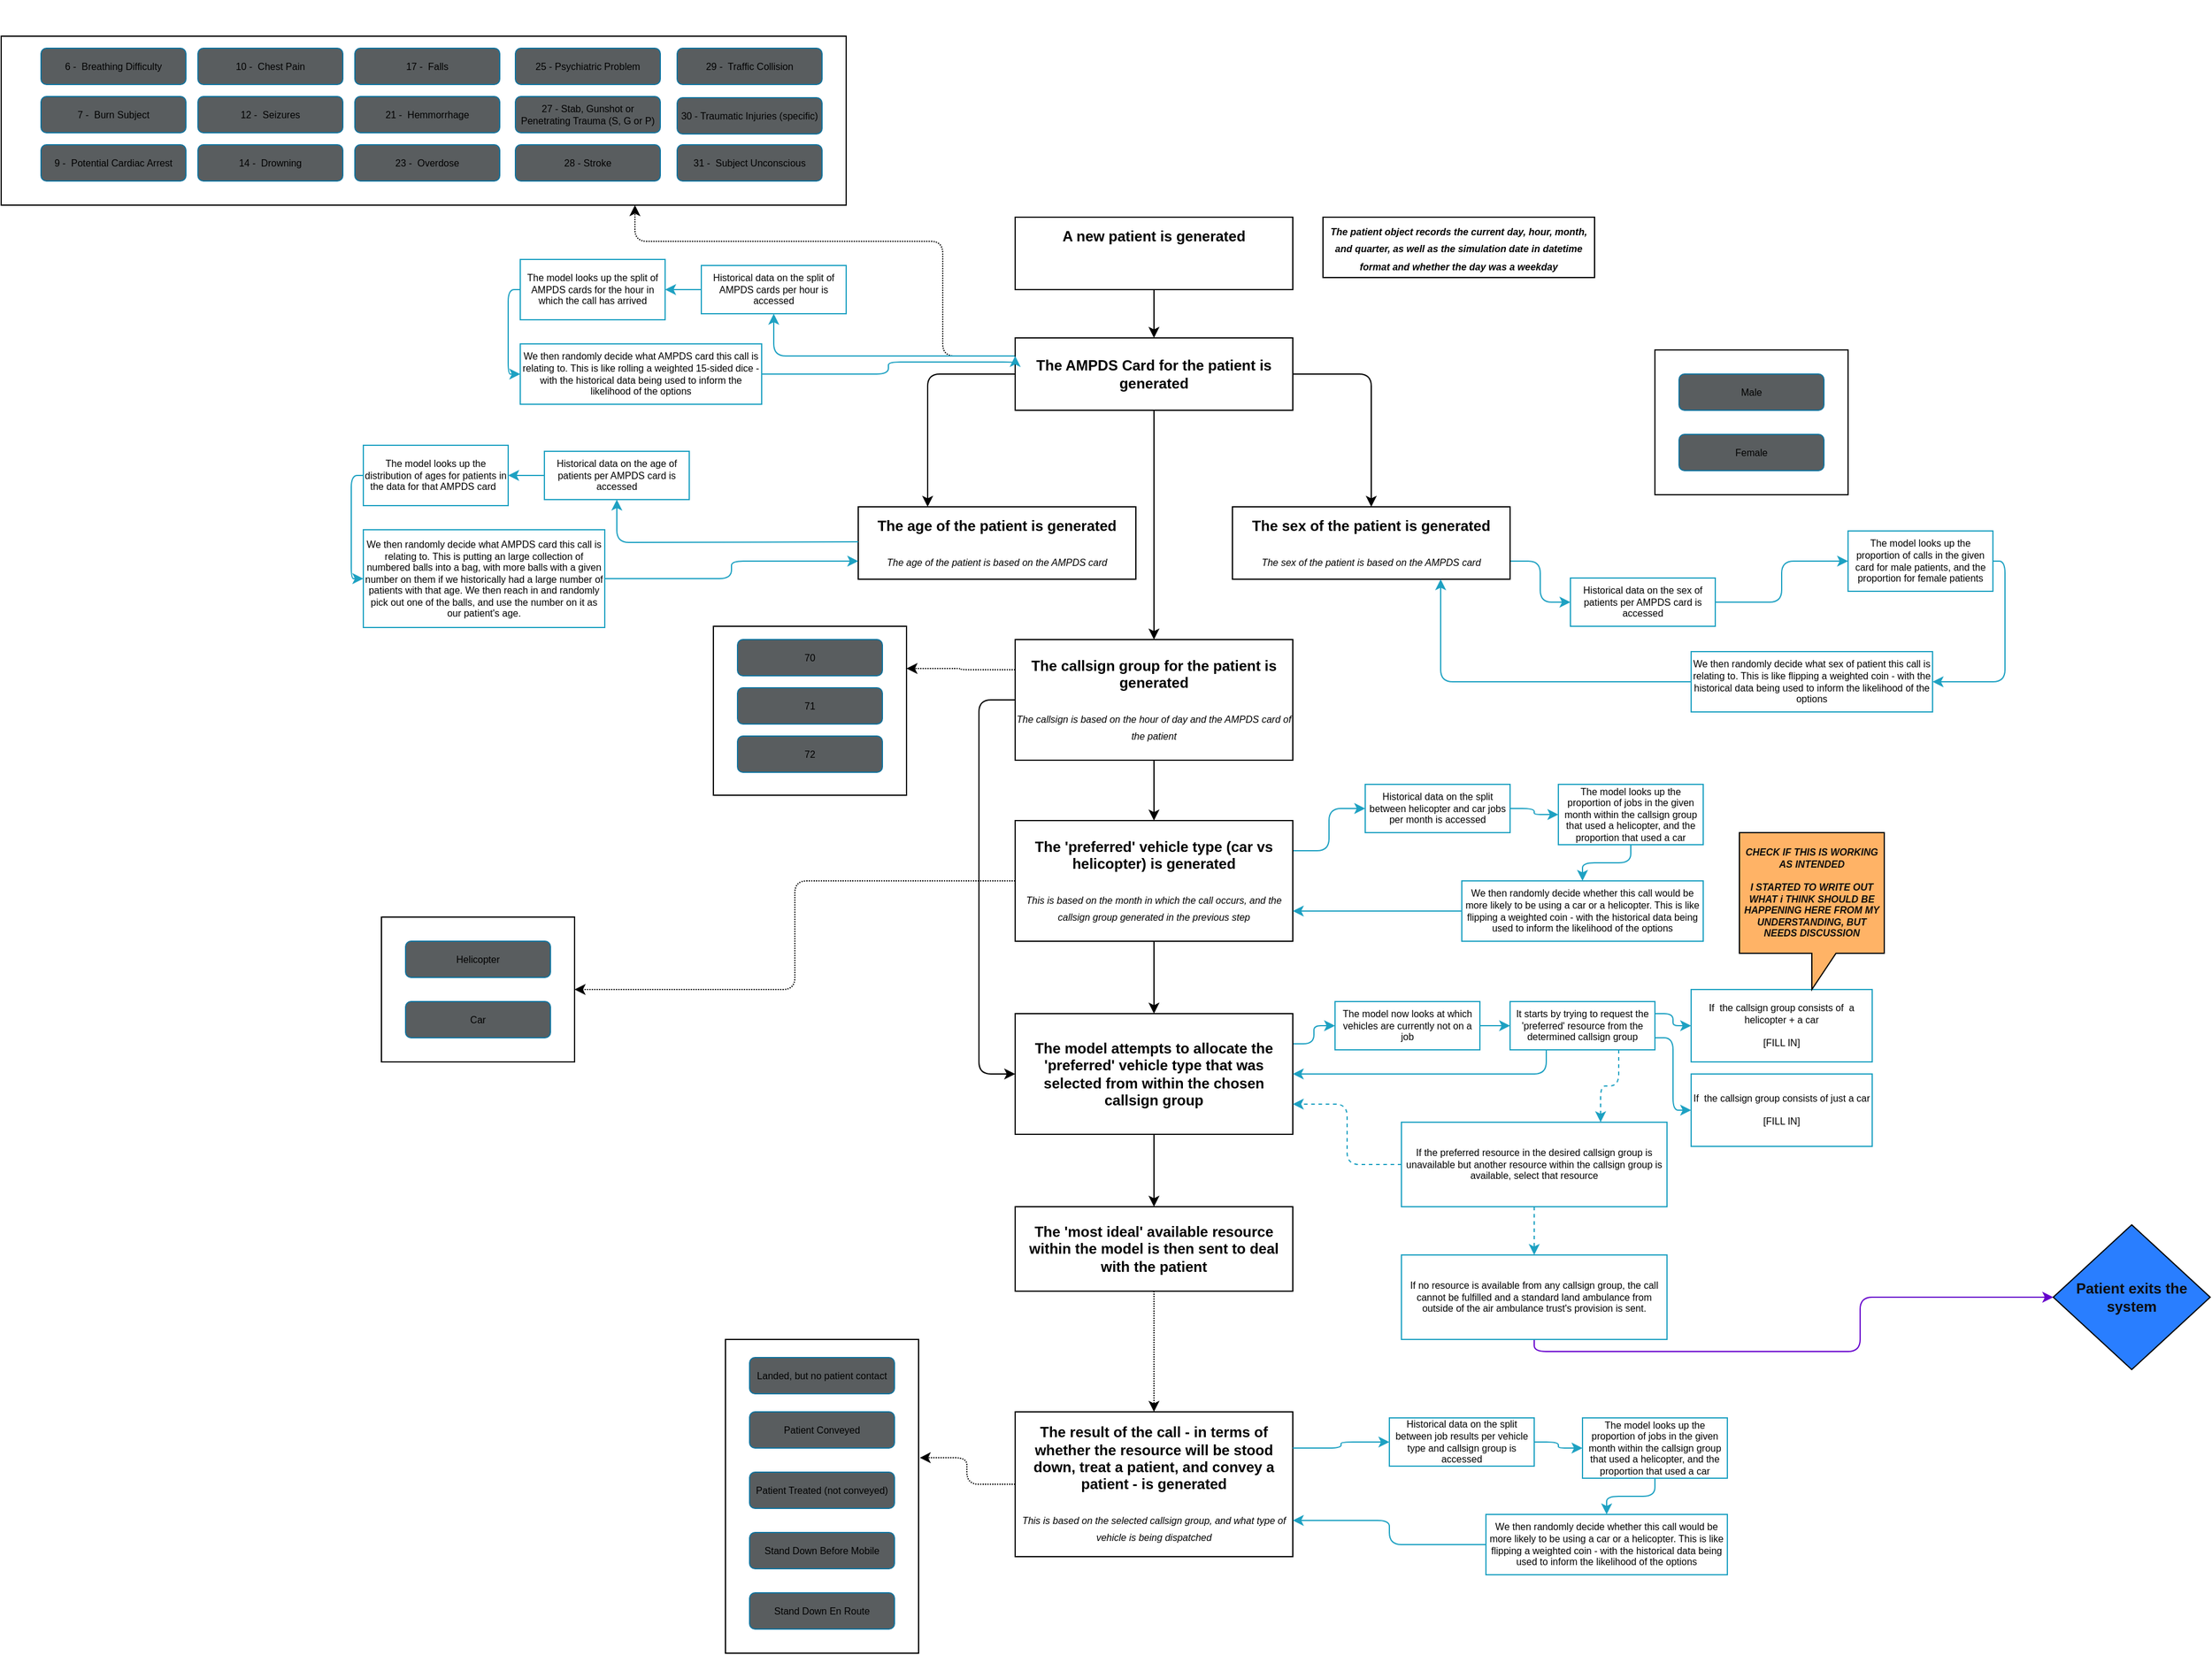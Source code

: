 <mxfile>
    <diagram id="cqooIp5l22o7zoIYBhxo" name="Page-1">
        <mxGraphModel dx="2144" dy="1347" grid="1" gridSize="10" guides="1" tooltips="1" connect="1" arrows="1" fold="1" page="0" pageScale="1" pageWidth="850" pageHeight="1100" math="0" shadow="0">
            <root>
                <mxCell id="0"/>
                <mxCell id="1" parent="0"/>
                <mxCell id="54" value="" style="rounded=0;whiteSpace=wrap;html=1;fontSize=8;" vertex="1" parent="1">
                    <mxGeometry x="-140" y="1030" width="160" height="260" as="geometry"/>
                </mxCell>
                <mxCell id="5" style="edgeStyle=none;html=1;exitX=0.5;exitY=1;exitDx=0;exitDy=0;entryX=0.5;entryY=0;entryDx=0;entryDy=0;fontSize=8;" edge="1" parent="1" source="2" target="4">
                    <mxGeometry relative="1" as="geometry"/>
                </mxCell>
                <mxCell id="2" value="&lt;b&gt;A new patient is generated&lt;br&gt;&lt;br&gt;&lt;br&gt;&lt;/b&gt;" style="rounded=0;whiteSpace=wrap;html=1;" vertex="1" parent="1">
                    <mxGeometry x="100" y="100" width="230" height="60" as="geometry"/>
                </mxCell>
                <mxCell id="3" value="&lt;b&gt;&lt;i&gt;&lt;font style=&quot;font-size: 8px;&quot;&gt;The patient object records the current day, hour, month, and quarter, as well as the simulation date in datetime format and whether the day was a weekday&lt;/font&gt;&lt;/i&gt;&lt;br&gt;&lt;/b&gt;" style="rounded=0;whiteSpace=wrap;html=1;" vertex="1" parent="1">
                    <mxGeometry x="355" y="100" width="225" height="50" as="geometry"/>
                </mxCell>
                <mxCell id="9" style="edgeStyle=orthogonalEdgeStyle;html=1;exitX=1;exitY=0.5;exitDx=0;exitDy=0;entryX=0.5;entryY=0;entryDx=0;entryDy=0;fontSize=8;" edge="1" parent="1" source="4" target="7">
                    <mxGeometry relative="1" as="geometry"/>
                </mxCell>
                <mxCell id="10" style="edgeStyle=orthogonalEdgeStyle;html=1;exitX=0;exitY=0.5;exitDx=0;exitDy=0;entryX=0.25;entryY=0;entryDx=0;entryDy=0;fontSize=8;" edge="1" parent="1" source="4" target="6">
                    <mxGeometry relative="1" as="geometry"/>
                </mxCell>
                <mxCell id="11" style="edgeStyle=orthogonalEdgeStyle;html=1;exitX=0.5;exitY=1;exitDx=0;exitDy=0;entryX=0.5;entryY=0;entryDx=0;entryDy=0;fontSize=8;" edge="1" parent="1" source="4" target="8">
                    <mxGeometry relative="1" as="geometry"/>
                </mxCell>
                <mxCell id="90" style="edgeStyle=orthogonalEdgeStyle;html=1;exitX=0;exitY=0.25;exitDx=0;exitDy=0;dashed=1;dashPattern=1 1;fontSize=8;fontColor=#0d0d0d;entryX=0.75;entryY=1;entryDx=0;entryDy=0;" edge="1" parent="1" source="4" target="73">
                    <mxGeometry relative="1" as="geometry">
                        <mxPoint x="-240" y="180" as="targetPoint"/>
                        <Array as="points">
                            <mxPoint x="40" y="215"/>
                            <mxPoint x="40" y="120"/>
                            <mxPoint x="-215" y="120"/>
                        </Array>
                    </mxGeometry>
                </mxCell>
                <mxCell id="95" style="edgeStyle=orthogonalEdgeStyle;html=1;exitX=0;exitY=0.25;exitDx=0;exitDy=0;strokeColor=#1EA1C2;fontSize=8;fontColor=#0d0d0d;" edge="1" parent="1" source="4" target="91">
                    <mxGeometry relative="1" as="geometry"/>
                </mxCell>
                <mxCell id="4" value="&lt;b&gt;The AMPDS Card for the patient is generated&lt;br&gt;&lt;/b&gt;" style="rounded=0;whiteSpace=wrap;html=1;" vertex="1" parent="1">
                    <mxGeometry x="100" y="200" width="230" height="60" as="geometry"/>
                </mxCell>
                <mxCell id="6" value="&lt;b&gt;The age of the patient is generated&lt;/b&gt;&lt;br&gt;&lt;br&gt;&lt;i style=&quot;&quot;&gt;&lt;font style=&quot;font-size: 8px;&quot;&gt;The age of the patient is based on the AMPDS card&lt;/font&gt;&lt;/i&gt;" style="rounded=0;whiteSpace=wrap;html=1;" vertex="1" parent="1">
                    <mxGeometry x="-30" y="340" width="230" height="60" as="geometry"/>
                </mxCell>
                <mxCell id="109" style="edgeStyle=orthogonalEdgeStyle;html=1;exitX=1;exitY=0.5;exitDx=0;exitDy=0;strokeColor=#FFFFFF;fontSize=10;fontColor=#FFFFFF;dashed=1;dashPattern=1 1;" edge="1" parent="1" source="7" target="105">
                    <mxGeometry relative="1" as="geometry"/>
                </mxCell>
                <mxCell id="133" style="edgeStyle=orthogonalEdgeStyle;html=1;exitX=1;exitY=0.75;exitDx=0;exitDy=0;entryX=0;entryY=0.5;entryDx=0;entryDy=0;strokeColor=#1EA1C2;fontSize=12;fontColor=#FFFFFF;" edge="1" parent="1" source="7" target="124">
                    <mxGeometry relative="1" as="geometry"/>
                </mxCell>
                <mxCell id="7" value="&lt;b&gt;The sex of the patient is generated&lt;/b&gt;&lt;br&gt;&lt;br&gt;&lt;i style=&quot;&quot;&gt;&lt;font style=&quot;font-size: 8px;&quot;&gt;The sex of the patient is based on the AMPDS card&lt;/font&gt;&lt;/i&gt;" style="rounded=0;whiteSpace=wrap;html=1;" vertex="1" parent="1">
                    <mxGeometry x="280" y="340" width="230" height="60" as="geometry"/>
                </mxCell>
                <mxCell id="15" style="edgeStyle=orthogonalEdgeStyle;html=1;exitX=0.5;exitY=1;exitDx=0;exitDy=0;entryX=0.5;entryY=0;entryDx=0;entryDy=0;fontSize=8;" edge="1" parent="1" source="8" target="14">
                    <mxGeometry relative="1" as="geometry"/>
                </mxCell>
                <mxCell id="26" style="edgeStyle=orthogonalEdgeStyle;html=1;exitX=0;exitY=0.5;exitDx=0;exitDy=0;entryX=0;entryY=0.5;entryDx=0;entryDy=0;fontSize=8;" edge="1" parent="1" source="8" target="16">
                    <mxGeometry relative="1" as="geometry">
                        <Array as="points">
                            <mxPoint x="70" y="500"/>
                            <mxPoint x="70" y="810"/>
                        </Array>
                    </mxGeometry>
                </mxCell>
                <mxCell id="8" value="&lt;b&gt;The callsign group for the patient is generated&lt;/b&gt;&lt;br&gt;&lt;font style=&quot;font-size: 8px;&quot;&gt;&lt;br&gt;&lt;i style=&quot;&quot;&gt;&lt;font style=&quot;&quot;&gt;The callsign is based on the hour of day and the AMPDS card of the patient&lt;/font&gt;&lt;/i&gt;&lt;/font&gt;" style="rounded=0;whiteSpace=wrap;html=1;" vertex="1" parent="1">
                    <mxGeometry x="100" y="450" width="230" height="100" as="geometry"/>
                </mxCell>
                <mxCell id="17" style="edgeStyle=orthogonalEdgeStyle;html=1;exitX=0.5;exitY=1;exitDx=0;exitDy=0;fontSize=8;" edge="1" parent="1" source="14" target="16">
                    <mxGeometry relative="1" as="geometry"/>
                </mxCell>
                <mxCell id="19" style="edgeStyle=orthogonalEdgeStyle;html=1;exitX=1;exitY=0.25;exitDx=0;exitDy=0;entryX=0;entryY=0.5;entryDx=0;entryDy=0;fontSize=8;strokeColor=#1EA1C2;" edge="1" parent="1" source="14" target="18">
                    <mxGeometry relative="1" as="geometry"/>
                </mxCell>
                <mxCell id="14" value="&lt;b&gt;The 'preferred' vehicle type (car vs helicopter) is generated&lt;/b&gt;&lt;br&gt;&lt;font style=&quot;font-size: 8px;&quot;&gt;&lt;br&gt;&lt;i style=&quot;&quot;&gt;&lt;font style=&quot;&quot;&gt;This is based on the month in which the call occurs, and the callsign group generated in the previous step&lt;/font&gt;&lt;/i&gt;&lt;/font&gt;" style="rounded=0;whiteSpace=wrap;html=1;" vertex="1" parent="1">
                    <mxGeometry x="100" y="600" width="230" height="100" as="geometry"/>
                </mxCell>
                <mxCell id="31" style="edgeStyle=orthogonalEdgeStyle;html=1;exitX=1;exitY=0.25;exitDx=0;exitDy=0;entryX=0;entryY=0.5;entryDx=0;entryDy=0;fontSize=8;fontColor=#0d0d0d;strokeColor=#1EA1C2;" edge="1" parent="1" source="16" target="27">
                    <mxGeometry relative="1" as="geometry"/>
                </mxCell>
                <mxCell id="47" style="edgeStyle=orthogonalEdgeStyle;html=1;exitX=0.5;exitY=1;exitDx=0;exitDy=0;entryX=0.5;entryY=0;entryDx=0;entryDy=0;fontSize=8;fontColor=#0d0d0d;" edge="1" parent="1" source="16" target="46">
                    <mxGeometry relative="1" as="geometry"/>
                </mxCell>
                <mxCell id="16" value="&lt;b&gt;The model attempts to allocate the 'preferred' vehicle type that was selected from within the chosen callsign group&lt;/b&gt;&lt;font style=&quot;font-size: 8px;&quot;&gt;&lt;br&gt;&lt;/font&gt;" style="rounded=0;whiteSpace=wrap;html=1;" vertex="1" parent="1">
                    <mxGeometry x="100" y="760" width="230" height="100" as="geometry"/>
                </mxCell>
                <mxCell id="22" style="edgeStyle=orthogonalEdgeStyle;html=1;exitX=1;exitY=0.5;exitDx=0;exitDy=0;fontSize=8;strokeColor=#1EA1C2;" edge="1" parent="1" source="18" target="20">
                    <mxGeometry relative="1" as="geometry"/>
                </mxCell>
                <mxCell id="18" value="Historical data on the split between helicopter and car jobs per month is accessed" style="rounded=0;whiteSpace=wrap;html=1;fontSize=8;strokeColor=#1EA1C2;" vertex="1" parent="1">
                    <mxGeometry x="390" y="570" width="120" height="40" as="geometry"/>
                </mxCell>
                <mxCell id="23" style="edgeStyle=orthogonalEdgeStyle;html=1;exitX=0.5;exitY=1;exitDx=0;exitDy=0;entryX=0.5;entryY=0;entryDx=0;entryDy=0;fontSize=8;strokeColor=#1EA1C2;" edge="1" parent="1" source="20" target="21">
                    <mxGeometry relative="1" as="geometry"/>
                </mxCell>
                <mxCell id="20" value="The model looks up the proportion of jobs in the given month within the callsign group that used a helicopter, and the proportion that used a car" style="rounded=0;whiteSpace=wrap;html=1;fontSize=8;strokeColor=#1EA1C2;" vertex="1" parent="1">
                    <mxGeometry x="550" y="570" width="120" height="50" as="geometry"/>
                </mxCell>
                <mxCell id="25" style="edgeStyle=orthogonalEdgeStyle;html=1;exitX=0;exitY=0.5;exitDx=0;exitDy=0;entryX=1;entryY=0.75;entryDx=0;entryDy=0;fontSize=8;strokeColor=#1EA1C2;" edge="1" parent="1" source="21" target="14">
                    <mxGeometry relative="1" as="geometry"/>
                </mxCell>
                <mxCell id="21" value="We then randomly decide whether this call would be more likely to be using a car or a helicopter. This is like flipping a weighted coin - with the historical data being used to inform the likelihood of the options" style="rounded=0;whiteSpace=wrap;html=1;fontSize=8;strokeColor=#1EA1C2;" vertex="1" parent="1">
                    <mxGeometry x="470" y="650" width="200" height="50" as="geometry"/>
                </mxCell>
                <mxCell id="32" style="edgeStyle=orthogonalEdgeStyle;html=1;exitX=1;exitY=0.5;exitDx=0;exitDy=0;fontSize=8;fontColor=#0d0d0d;strokeColor=#1EA1C2;" edge="1" parent="1" source="27" target="28">
                    <mxGeometry relative="1" as="geometry"/>
                </mxCell>
                <mxCell id="27" value="The model now looks at which vehicles are currently not on a job" style="rounded=0;whiteSpace=wrap;html=1;fontSize=8;strokeColor=#1EA1C2;" vertex="1" parent="1">
                    <mxGeometry x="365" y="750" width="120" height="40" as="geometry"/>
                </mxCell>
                <mxCell id="34" style="edgeStyle=orthogonalEdgeStyle;html=1;exitX=1;exitY=0.25;exitDx=0;exitDy=0;fontSize=8;fontColor=#0d0d0d;strokeColor=#1EA1C2;" edge="1" parent="1" source="28" target="29">
                    <mxGeometry relative="1" as="geometry"/>
                </mxCell>
                <mxCell id="35" style="edgeStyle=orthogonalEdgeStyle;html=1;exitX=1;exitY=0.75;exitDx=0;exitDy=0;entryX=0;entryY=0.5;entryDx=0;entryDy=0;fontSize=8;fontColor=#0d0d0d;strokeColor=#1EA1C2;" edge="1" parent="1" source="28" target="33">
                    <mxGeometry relative="1" as="geometry"/>
                </mxCell>
                <mxCell id="37" style="edgeStyle=orthogonalEdgeStyle;html=1;exitX=0.75;exitY=1;exitDx=0;exitDy=0;entryX=0.75;entryY=0;entryDx=0;entryDy=0;fontSize=8;fontColor=#0d0d0d;dashed=1;strokeColor=#1EA1C2;" edge="1" parent="1" source="28" target="36">
                    <mxGeometry relative="1" as="geometry"/>
                </mxCell>
                <mxCell id="44" style="edgeStyle=orthogonalEdgeStyle;html=1;exitX=0.25;exitY=1;exitDx=0;exitDy=0;entryX=1;entryY=0.5;entryDx=0;entryDy=0;fontSize=8;fontColor=#0d0d0d;strokeColor=#1EA1C2;" edge="1" parent="1" source="28" target="16">
                    <mxGeometry relative="1" as="geometry"/>
                </mxCell>
                <mxCell id="28" value="It starts by trying to request the 'preferred' resource from the determined callsign group" style="rounded=0;whiteSpace=wrap;html=1;fontSize=8;strokeColor=#1EA1C2;" vertex="1" parent="1">
                    <mxGeometry x="510" y="750" width="120" height="40" as="geometry"/>
                </mxCell>
                <mxCell id="29" value="If&amp;nbsp; the callsign group consists of&amp;nbsp; a helicopter + a car&lt;br&gt;&lt;br&gt;[FILL IN]" style="rounded=0;whiteSpace=wrap;html=1;fontSize=8;strokeColor=#1EA1C2;" vertex="1" parent="1">
                    <mxGeometry x="660" y="740" width="150" height="60" as="geometry"/>
                </mxCell>
                <mxCell id="30" value="&lt;i&gt;CHECK IF THIS IS WORKING AS INTENDED&lt;br&gt;&lt;br&gt;I STARTED TO WRITE OUT WHAT i THINK SHOULD BE HAPPENING HERE FROM MY UNDERSTANDING, BUT NEEDS DISCUSSION&lt;br&gt;&lt;/i&gt;" style="shape=callout;whiteSpace=wrap;html=1;perimeter=calloutPerimeter;fontSize=8;fillColor=#FFB366;fontColor=#0d0d0d;fontStyle=1" vertex="1" parent="1">
                    <mxGeometry x="700" y="610" width="120" height="130" as="geometry"/>
                </mxCell>
                <mxCell id="33" value="If&amp;nbsp; the callsign group consists of just a car&lt;br&gt;&lt;br&gt;[FILL IN]" style="rounded=0;whiteSpace=wrap;html=1;fontSize=8;strokeColor=#1EA1C2;" vertex="1" parent="1">
                    <mxGeometry x="660" y="810" width="150" height="60" as="geometry"/>
                </mxCell>
                <mxCell id="39" style="edgeStyle=orthogonalEdgeStyle;html=1;exitX=0.5;exitY=1;exitDx=0;exitDy=0;entryX=0.5;entryY=0;entryDx=0;entryDy=0;fontSize=8;fontColor=#0d0d0d;dashed=1;strokeColor=#1EA1C2;" edge="1" parent="1" source="36" target="38">
                    <mxGeometry relative="1" as="geometry"/>
                </mxCell>
                <mxCell id="45" style="edgeStyle=orthogonalEdgeStyle;html=1;exitX=0;exitY=0.5;exitDx=0;exitDy=0;entryX=1;entryY=0.75;entryDx=0;entryDy=0;dashed=1;fontSize=8;fontColor=#0d0d0d;strokeColor=#1EA1C2;" edge="1" parent="1" source="36" target="16">
                    <mxGeometry relative="1" as="geometry"/>
                </mxCell>
                <mxCell id="36" value="If the preferred resource in the desired callsign group is unavailable but another resource within the callsign group is available, select that resource" style="rounded=0;whiteSpace=wrap;html=1;fontSize=8;strokeColor=#1EA1C2;" vertex="1" parent="1">
                    <mxGeometry x="420" y="850" width="220" height="70" as="geometry"/>
                </mxCell>
                <mxCell id="42" style="edgeStyle=orthogonalEdgeStyle;html=1;exitX=0.5;exitY=1;exitDx=0;exitDy=0;fontSize=8;fontColor=#0d0d0d;strokeColor=#6600CC;" edge="1" parent="1" source="38" target="41">
                    <mxGeometry relative="1" as="geometry"/>
                </mxCell>
                <mxCell id="38" value="If no resource is available from any callsign group, the call cannot be fulfilled and a standard land ambulance from outside of the air ambulance trust's provision is sent." style="rounded=0;whiteSpace=wrap;html=1;fontSize=8;strokeColor=#1EA1C2;" vertex="1" parent="1">
                    <mxGeometry x="420" y="960" width="220" height="70" as="geometry"/>
                </mxCell>
                <mxCell id="41" value="Patient exits the system" style="rhombus;whiteSpace=wrap;html=1;fontSize=12;fontColor=#0d0d0d;fillColor=#297EFF;fontStyle=1" vertex="1" parent="1">
                    <mxGeometry x="960" y="935" width="130" height="120" as="geometry"/>
                </mxCell>
                <mxCell id="63" style="edgeStyle=orthogonalEdgeStyle;html=1;exitX=0.5;exitY=1;exitDx=0;exitDy=0;dashed=1;dashPattern=1 1;fontSize=8;fontColor=#0d0d0d;" edge="1" parent="1" source="46" target="48">
                    <mxGeometry relative="1" as="geometry"/>
                </mxCell>
                <mxCell id="46" value="&lt;b&gt;The 'most ideal' available resource within the model is then sent to deal with the patient&lt;/b&gt;&lt;font style=&quot;font-size: 8px;&quot;&gt;&lt;br&gt;&lt;/font&gt;" style="rounded=0;whiteSpace=wrap;html=1;" vertex="1" parent="1">
                    <mxGeometry x="100" y="920" width="230" height="70" as="geometry"/>
                </mxCell>
                <mxCell id="55" style="edgeStyle=orthogonalEdgeStyle;html=1;exitX=0;exitY=0.5;exitDx=0;exitDy=0;entryX=1.006;entryY=0.377;entryDx=0;entryDy=0;entryPerimeter=0;fontSize=8;fontColor=#0d0d0d;dashed=1;dashPattern=1 1;" edge="1" parent="1" source="48" target="54">
                    <mxGeometry relative="1" as="geometry"/>
                </mxCell>
                <mxCell id="48" value="&lt;b&gt;The result of the call - in terms of whether the resource will be stood down, treat a patient, and convey a patient - is generated&lt;br&gt;&lt;/b&gt;&lt;font style=&quot;font-size: 8px;&quot;&gt;&lt;br&gt;&lt;i&gt;This is based on the selected callsign group, and what type of vehicle is being dispatched&lt;/i&gt;&lt;br&gt;&lt;/font&gt;" style="rounded=0;whiteSpace=wrap;html=1;" vertex="1" parent="1">
                    <mxGeometry x="100" y="1090" width="230" height="120" as="geometry"/>
                </mxCell>
                <mxCell id="49" value="Landed, but no patient contact" style="rounded=1;whiteSpace=wrap;html=1;fontSize=8;fillColor=#595d5f;strokeColor=#10739e;" vertex="1" parent="1">
                    <mxGeometry x="-120" y="1045" width="120" height="30" as="geometry"/>
                </mxCell>
                <mxCell id="50" value="Patient Conveyed" style="rounded=1;whiteSpace=wrap;html=1;fontSize=8;fillColor=#595d5f;strokeColor=#10739e;" vertex="1" parent="1">
                    <mxGeometry x="-120" y="1090" width="120" height="30" as="geometry"/>
                </mxCell>
                <mxCell id="51" value="Patient Treated (not conveyed)" style="rounded=1;whiteSpace=wrap;html=1;fontSize=8;fillColor=#595d5f;strokeColor=#10739e;" vertex="1" parent="1">
                    <mxGeometry x="-120" y="1140" width="120" height="30" as="geometry"/>
                </mxCell>
                <mxCell id="52" value="Stand Down Before Mobile" style="rounded=1;whiteSpace=wrap;html=1;fontSize=8;fillColor=#595d5f;strokeColor=#10739e;" vertex="1" parent="1">
                    <mxGeometry x="-120" y="1190" width="120" height="30" as="geometry"/>
                </mxCell>
                <mxCell id="53" value="Stand Down En Route" style="rounded=1;whiteSpace=wrap;html=1;fontSize=8;fillColor=#595d5f;strokeColor=#10739e;" vertex="1" parent="1">
                    <mxGeometry x="-120" y="1240" width="120" height="30" as="geometry"/>
                </mxCell>
                <mxCell id="56" style="edgeStyle=orthogonalEdgeStyle;html=1;exitX=1;exitY=0.25;exitDx=0;exitDy=0;entryX=0;entryY=0.5;entryDx=0;entryDy=0;fontSize=8;strokeColor=#1EA1C2;" edge="1" parent="1" target="58" source="48">
                    <mxGeometry relative="1" as="geometry">
                        <mxPoint x="350" y="1150" as="sourcePoint"/>
                    </mxGeometry>
                </mxCell>
                <mxCell id="57" style="edgeStyle=orthogonalEdgeStyle;html=1;exitX=1;exitY=0.5;exitDx=0;exitDy=0;fontSize=8;strokeColor=#1EA1C2;" edge="1" parent="1" source="58" target="60">
                    <mxGeometry relative="1" as="geometry"/>
                </mxCell>
                <mxCell id="58" value="Historical data on the split between job results per vehicle type and callsign group is accessed" style="rounded=0;whiteSpace=wrap;html=1;fontSize=8;strokeColor=#1EA1C2;" vertex="1" parent="1">
                    <mxGeometry x="410" y="1095" width="120" height="40" as="geometry"/>
                </mxCell>
                <mxCell id="59" style="edgeStyle=orthogonalEdgeStyle;html=1;exitX=0.5;exitY=1;exitDx=0;exitDy=0;entryX=0.5;entryY=0;entryDx=0;entryDy=0;fontSize=8;strokeColor=#1EA1C2;" edge="1" parent="1" source="60" target="62">
                    <mxGeometry relative="1" as="geometry"/>
                </mxCell>
                <mxCell id="60" value="The model looks up the proportion of jobs in the given month within the callsign group that used a helicopter, and the proportion that used a car" style="rounded=0;whiteSpace=wrap;html=1;fontSize=8;strokeColor=#1EA1C2;" vertex="1" parent="1">
                    <mxGeometry x="570" y="1095" width="120" height="50" as="geometry"/>
                </mxCell>
                <mxCell id="61" style="edgeStyle=orthogonalEdgeStyle;html=1;exitX=0;exitY=0.5;exitDx=0;exitDy=0;entryX=1;entryY=0.75;entryDx=0;entryDy=0;fontSize=8;strokeColor=#1EA1C2;" edge="1" parent="1" source="62" target="48">
                    <mxGeometry relative="1" as="geometry">
                        <mxPoint x="350" y="1200" as="targetPoint"/>
                    </mxGeometry>
                </mxCell>
                <mxCell id="62" value="We then randomly decide whether this call would be more likely to be using a car or a helicopter. This is like flipping a weighted coin - with the historical data being used to inform the likelihood of the options" style="rounded=0;whiteSpace=wrap;html=1;fontSize=8;strokeColor=#1EA1C2;" vertex="1" parent="1">
                    <mxGeometry x="490" y="1175" width="200" height="50" as="geometry"/>
                </mxCell>
                <mxCell id="67" style="edgeStyle=orthogonalEdgeStyle;html=1;exitX=0;exitY=0.5;exitDx=0;exitDy=0;fontSize=8;fontColor=#0d0d0d;dashed=1;dashPattern=1 1;" edge="1" parent="1" source="14" target="64">
                    <mxGeometry relative="1" as="geometry">
                        <mxPoint x="110" y="650" as="sourcePoint"/>
                        <mxPoint x="30.96" y="628.02" as="targetPoint"/>
                    </mxGeometry>
                </mxCell>
                <mxCell id="68" value="" style="rounded=0;whiteSpace=wrap;html=1;fontSize=8;" vertex="1" parent="1">
                    <mxGeometry x="-150" y="439" width="160" height="140" as="geometry"/>
                </mxCell>
                <mxCell id="69" value="70" style="rounded=1;whiteSpace=wrap;html=1;fontSize=8;fillColor=#595d5f;strokeColor=#10739e;" vertex="1" parent="1">
                    <mxGeometry x="-130" y="450" width="120" height="30" as="geometry"/>
                </mxCell>
                <mxCell id="70" value="71" style="rounded=1;whiteSpace=wrap;html=1;fontSize=8;fillColor=#595d5f;strokeColor=#10739e;" vertex="1" parent="1">
                    <mxGeometry x="-130" y="490" width="120" height="30" as="geometry"/>
                </mxCell>
                <mxCell id="71" value="72" style="rounded=1;whiteSpace=wrap;html=1;fontSize=8;fillColor=#595d5f;strokeColor=#10739e;" vertex="1" parent="1">
                    <mxGeometry x="-130" y="530" width="120" height="30" as="geometry"/>
                </mxCell>
                <mxCell id="72" style="edgeStyle=orthogonalEdgeStyle;html=1;exitX=0;exitY=0.25;exitDx=0;exitDy=0;fontSize=8;fontColor=#0d0d0d;dashed=1;dashPattern=1 1;entryX=1;entryY=0.25;entryDx=0;entryDy=0;" edge="1" parent="1" source="8" target="68">
                    <mxGeometry relative="1" as="geometry">
                        <mxPoint x="100" y="464.41" as="sourcePoint"/>
                        <mxPoint y="464" as="targetPoint"/>
                    </mxGeometry>
                </mxCell>
                <mxCell id="89" value="" style="group" vertex="1" connectable="0" parent="1">
                    <mxGeometry x="-740" y="-50" width="700" height="140" as="geometry"/>
                </mxCell>
                <mxCell id="73" value="" style="rounded=0;whiteSpace=wrap;html=1;fontSize=8;" vertex="1" parent="89">
                    <mxGeometry width="700" height="140" as="geometry"/>
                </mxCell>
                <mxCell id="74" value="6 -&amp;nbsp; Breathing Difficulty" style="rounded=1;whiteSpace=wrap;html=1;fontSize=8;fillColor=#595d5f;strokeColor=#10739e;" vertex="1" parent="89">
                    <mxGeometry x="33" y="10" width="120" height="30" as="geometry"/>
                </mxCell>
                <mxCell id="75" value="7 -&amp;nbsp; Burn Subject" style="rounded=1;whiteSpace=wrap;html=1;fontSize=8;fillColor=#595d5f;strokeColor=#10739e;" vertex="1" parent="89">
                    <mxGeometry x="33" y="50" width="120" height="30" as="geometry"/>
                </mxCell>
                <mxCell id="76" value="9 -&amp;nbsp; Potential Cardiac Arrest" style="rounded=1;whiteSpace=wrap;html=1;fontSize=8;fillColor=#595d5f;strokeColor=#10739e;" vertex="1" parent="89">
                    <mxGeometry x="33" y="90" width="120" height="30" as="geometry"/>
                </mxCell>
                <mxCell id="77" value="10 -&amp;nbsp; Chest Pain" style="rounded=1;whiteSpace=wrap;html=1;fontSize=8;fillColor=#595d5f;strokeColor=#10739e;" vertex="1" parent="89">
                    <mxGeometry x="163" y="10" width="120" height="30" as="geometry"/>
                </mxCell>
                <mxCell id="78" value="12 -&amp;nbsp; Seizures" style="rounded=1;whiteSpace=wrap;html=1;fontSize=8;fillColor=#595d5f;strokeColor=#10739e;" vertex="1" parent="89">
                    <mxGeometry x="163" y="50" width="120" height="30" as="geometry"/>
                </mxCell>
                <mxCell id="79" value="14 -&amp;nbsp; Drowning" style="rounded=1;whiteSpace=wrap;html=1;fontSize=8;fillColor=#595d5f;strokeColor=#10739e;" vertex="1" parent="89">
                    <mxGeometry x="163" y="90" width="120" height="30" as="geometry"/>
                </mxCell>
                <mxCell id="80" value="17 -&amp;nbsp; Falls" style="rounded=1;whiteSpace=wrap;html=1;fontSize=8;fillColor=#595d5f;strokeColor=#10739e;" vertex="1" parent="89">
                    <mxGeometry x="293" y="10" width="120" height="30" as="geometry"/>
                </mxCell>
                <mxCell id="81" value="21 -&amp;nbsp; Hemmorrhage" style="rounded=1;whiteSpace=wrap;html=1;fontSize=8;fillColor=#595d5f;strokeColor=#10739e;" vertex="1" parent="89">
                    <mxGeometry x="293" y="50" width="120" height="30" as="geometry"/>
                </mxCell>
                <mxCell id="82" value="23 -&amp;nbsp; Overdose" style="rounded=1;whiteSpace=wrap;html=1;fontSize=8;fillColor=#595d5f;strokeColor=#10739e;" vertex="1" parent="89">
                    <mxGeometry x="293" y="90" width="120" height="30" as="geometry"/>
                </mxCell>
                <mxCell id="83" value="25 - Psychiatric Problem" style="rounded=1;whiteSpace=wrap;html=1;fontSize=8;fillColor=#595d5f;strokeColor=#10739e;" vertex="1" parent="89">
                    <mxGeometry x="426" y="10" width="120" height="30" as="geometry"/>
                </mxCell>
                <mxCell id="84" value="27 - Stab, Gunshot or Penetrating Trauma (S, G or P)" style="rounded=1;whiteSpace=wrap;html=1;fontSize=8;fillColor=#595d5f;strokeColor=#10739e;" vertex="1" parent="89">
                    <mxGeometry x="426" y="50" width="120" height="30" as="geometry"/>
                </mxCell>
                <mxCell id="85" value="28 - Stroke" style="rounded=1;whiteSpace=wrap;html=1;fontSize=8;fillColor=#595d5f;strokeColor=#10739e;" vertex="1" parent="89">
                    <mxGeometry x="426" y="90" width="120" height="30" as="geometry"/>
                </mxCell>
                <mxCell id="86" value="29 -&amp;nbsp; Traffic Collision" style="rounded=1;whiteSpace=wrap;html=1;fontSize=8;fillColor=#595d5f;strokeColor=#10739e;" vertex="1" parent="89">
                    <mxGeometry x="560" y="10" width="120" height="30" as="geometry"/>
                </mxCell>
                <mxCell id="87" value="30 - Traumatic Injuries (specific)" style="rounded=1;whiteSpace=wrap;html=1;fontSize=8;fillColor=#595d5f;strokeColor=#10739e;" vertex="1" parent="89">
                    <mxGeometry x="560" y="51" width="120" height="30" as="geometry"/>
                </mxCell>
                <mxCell id="88" value="31 -&amp;nbsp; Subject Unconscious" style="rounded=1;whiteSpace=wrap;html=1;fontSize=8;fillColor=#595d5f;strokeColor=#10739e;" vertex="1" parent="89">
                    <mxGeometry x="560" y="90" width="120" height="30" as="geometry"/>
                </mxCell>
                <mxCell id="94" style="edgeStyle=orthogonalEdgeStyle;html=1;exitX=0;exitY=0.5;exitDx=0;exitDy=0;entryX=1;entryY=0.5;entryDx=0;entryDy=0;strokeColor=#1EA1C2;fontSize=8;fontColor=#0d0d0d;" edge="1" parent="1" source="91" target="92">
                    <mxGeometry relative="1" as="geometry"/>
                </mxCell>
                <mxCell id="91" value="Historical data on the split of AMPDS cards per hour is accessed" style="rounded=0;whiteSpace=wrap;html=1;fontSize=8;strokeColor=#1EA1C2;" vertex="1" parent="1">
                    <mxGeometry x="-160" y="140" width="120" height="40" as="geometry"/>
                </mxCell>
                <mxCell id="96" style="edgeStyle=orthogonalEdgeStyle;html=1;exitX=0;exitY=0.5;exitDx=0;exitDy=0;entryX=0;entryY=0.5;entryDx=0;entryDy=0;strokeColor=#1EA1C2;fontSize=8;fontColor=#0d0d0d;" edge="1" parent="1" source="92" target="93">
                    <mxGeometry relative="1" as="geometry"/>
                </mxCell>
                <mxCell id="92" value="The model looks up the split of AMPDS cards for the hour in which the call has arrived" style="rounded=0;whiteSpace=wrap;html=1;fontSize=8;strokeColor=#1EA1C2;" vertex="1" parent="1">
                    <mxGeometry x="-310" y="135" width="120" height="50" as="geometry"/>
                </mxCell>
                <mxCell id="97" style="edgeStyle=orthogonalEdgeStyle;html=1;exitX=1;exitY=0.5;exitDx=0;exitDy=0;entryX=0;entryY=0.25;entryDx=0;entryDy=0;strokeColor=#1EA1C2;fontSize=8;fontColor=#0d0d0d;" edge="1" parent="1" source="93" target="4">
                    <mxGeometry relative="1" as="geometry">
                        <Array as="points">
                            <mxPoint x="-5" y="230"/>
                            <mxPoint x="-5" y="220"/>
                            <mxPoint x="100" y="220"/>
                        </Array>
                    </mxGeometry>
                </mxCell>
                <mxCell id="93" value="We then randomly decide what AMPDS card this call is relating to. This is like rolling a weighted 15-sided dice - with the historical data being used to inform the likelihood of the options" style="rounded=0;whiteSpace=wrap;html=1;fontSize=8;strokeColor=#1EA1C2;" vertex="1" parent="1">
                    <mxGeometry x="-310" y="205" width="200" height="50" as="geometry"/>
                </mxCell>
                <mxCell id="98" value="AMPDS Cards" style="text;html=1;strokeColor=none;fillColor=none;align=center;verticalAlign=middle;whiteSpace=wrap;rounded=0;fontSize=14;fontColor=#FFFFFF;fontStyle=1" vertex="1" parent="1">
                    <mxGeometry x="-505" y="-80" width="195" height="30" as="geometry"/>
                </mxCell>
                <mxCell id="99" value="Callsign Groups" style="text;html=1;strokeColor=none;fillColor=none;align=center;verticalAlign=middle;whiteSpace=wrap;rounded=0;fontSize=14;fontColor=#FFFFFF;fontStyle=1" vertex="1" parent="1">
                    <mxGeometry x="-160" y="409" width="195" height="30" as="geometry"/>
                </mxCell>
                <mxCell id="101" value="" style="group" vertex="1" connectable="0" parent="1">
                    <mxGeometry x="-425" y="680" width="160" height="120" as="geometry"/>
                </mxCell>
                <mxCell id="64" value="" style="rounded=0;whiteSpace=wrap;html=1;fontSize=8;" vertex="1" parent="101">
                    <mxGeometry width="160" height="120" as="geometry"/>
                </mxCell>
                <mxCell id="65" value="Helicopter" style="rounded=1;whiteSpace=wrap;html=1;fontSize=8;fillColor=#595d5f;strokeColor=#10739e;" vertex="1" parent="101">
                    <mxGeometry x="20" y="20" width="120" height="30" as="geometry"/>
                </mxCell>
                <mxCell id="66" value="Car" style="rounded=1;whiteSpace=wrap;html=1;fontSize=8;fillColor=#595d5f;strokeColor=#10739e;" vertex="1" parent="101">
                    <mxGeometry x="20" y="70" width="120" height="30" as="geometry"/>
                </mxCell>
                <mxCell id="102" value="Vehicle Types" style="text;html=1;strokeColor=none;fillColor=none;align=center;verticalAlign=middle;whiteSpace=wrap;rounded=0;fontSize=14;fontColor=#FFFFFF;fontStyle=1" vertex="1" parent="1">
                    <mxGeometry x="-440" y="650" width="195" height="30" as="geometry"/>
                </mxCell>
                <mxCell id="103" value="Call Results" style="text;html=1;strokeColor=none;fillColor=none;align=center;verticalAlign=middle;whiteSpace=wrap;rounded=0;fontSize=14;fontColor=#FFFFFF;fontStyle=1" vertex="1" parent="1">
                    <mxGeometry x="-160" y="1000" width="195" height="30" as="geometry"/>
                </mxCell>
                <mxCell id="104" value="&lt;span style=&quot;font-weight: normal;&quot;&gt;&lt;font style=&quot;font-size: 9px;&quot;&gt;In the future, the model may allow for additional callsign groups to be defined&lt;/font&gt;&lt;/span&gt;" style="text;html=1;strokeColor=none;fillColor=none;align=center;verticalAlign=middle;whiteSpace=wrap;rounded=0;fontSize=14;fontColor=#FFFFFF;fontStyle=3" vertex="1" parent="1">
                    <mxGeometry x="-158.75" y="579" width="177.5" height="30" as="geometry"/>
                </mxCell>
                <mxCell id="105" value="" style="rounded=0;whiteSpace=wrap;html=1;fontSize=8;" vertex="1" parent="1">
                    <mxGeometry x="630" y="210" width="160" height="120" as="geometry"/>
                </mxCell>
                <mxCell id="106" value="Male" style="rounded=1;whiteSpace=wrap;html=1;fontSize=8;fillColor=#595d5f;strokeColor=#10739e;" vertex="1" parent="1">
                    <mxGeometry x="650" y="230" width="120" height="30" as="geometry"/>
                </mxCell>
                <mxCell id="107" value="Female" style="rounded=1;whiteSpace=wrap;html=1;fontSize=8;fillColor=#595d5f;strokeColor=#10739e;" vertex="1" parent="1">
                    <mxGeometry x="650" y="280" width="120" height="30" as="geometry"/>
                </mxCell>
                <mxCell id="108" value="Patient Sex" style="text;html=1;strokeColor=none;fillColor=none;align=center;verticalAlign=middle;whiteSpace=wrap;rounded=0;fontSize=14;fontColor=#FFFFFF;fontStyle=1" vertex="1" parent="1">
                    <mxGeometry x="615" y="180" width="195" height="30" as="geometry"/>
                </mxCell>
                <mxCell id="115" style="edgeStyle=orthogonalEdgeStyle;html=1;exitX=0;exitY=0.25;exitDx=0;exitDy=0;strokeColor=#1EA1C2;fontSize=8;fontColor=#0d0d0d;" edge="1" parent="1" target="117">
                    <mxGeometry relative="1" as="geometry">
                        <mxPoint x="-30" y="369" as="sourcePoint"/>
                    </mxGeometry>
                </mxCell>
                <mxCell id="116" style="edgeStyle=orthogonalEdgeStyle;html=1;exitX=0;exitY=0.5;exitDx=0;exitDy=0;entryX=1;entryY=0.5;entryDx=0;entryDy=0;strokeColor=#1EA1C2;fontSize=8;fontColor=#0d0d0d;" edge="1" parent="1" source="117" target="119">
                    <mxGeometry relative="1" as="geometry"/>
                </mxCell>
                <mxCell id="117" value="Historical data on the age of patients per AMPDS card is accessed" style="rounded=0;whiteSpace=wrap;html=1;fontSize=8;strokeColor=#1EA1C2;" vertex="1" parent="1">
                    <mxGeometry x="-290" y="294" width="120" height="40" as="geometry"/>
                </mxCell>
                <mxCell id="118" style="edgeStyle=orthogonalEdgeStyle;html=1;exitX=0;exitY=0.5;exitDx=0;exitDy=0;entryX=0;entryY=0.5;entryDx=0;entryDy=0;strokeColor=#1EA1C2;fontSize=8;fontColor=#0d0d0d;" edge="1" parent="1" source="119" target="121">
                    <mxGeometry relative="1" as="geometry"/>
                </mxCell>
                <mxCell id="119" value="The model looks up the distribution of ages for patients in the data for that AMPDS card&amp;nbsp;&amp;nbsp;" style="rounded=0;whiteSpace=wrap;html=1;fontSize=8;strokeColor=#1EA1C2;" vertex="1" parent="1">
                    <mxGeometry x="-440" y="289" width="120" height="50" as="geometry"/>
                </mxCell>
                <mxCell id="137" style="edgeStyle=orthogonalEdgeStyle;html=1;exitX=1;exitY=0.5;exitDx=0;exitDy=0;entryX=0;entryY=0.75;entryDx=0;entryDy=0;strokeColor=#1EA1C2;fontSize=12;fontColor=#FFFFFF;" edge="1" parent="1" source="121" target="6">
                    <mxGeometry relative="1" as="geometry"/>
                </mxCell>
                <mxCell id="121" value="We then randomly decide what AMPDS card this call is relating to. This is putting an large collection of numbered balls into a bag, with more balls with a given number on them if we historically had a large number of patients with that age. We then reach in and randomly pick out one of the balls, and use the number on it as our patient's age." style="rounded=0;whiteSpace=wrap;html=1;fontSize=8;strokeColor=#1EA1C2;" vertex="1" parent="1">
                    <mxGeometry x="-440" y="359" width="200" height="81" as="geometry"/>
                </mxCell>
                <mxCell id="136" style="edgeStyle=orthogonalEdgeStyle;html=1;exitX=1;exitY=0.5;exitDx=0;exitDy=0;strokeColor=#1EA1C2;fontSize=12;fontColor=#FFFFFF;" edge="1" parent="1" source="124" target="126">
                    <mxGeometry relative="1" as="geometry"/>
                </mxCell>
                <mxCell id="124" value="Historical data on the sex of patients per AMPDS card is accessed" style="rounded=0;whiteSpace=wrap;html=1;fontSize=8;strokeColor=#1EA1C2;" vertex="1" parent="1">
                    <mxGeometry x="560" y="399" width="120" height="40" as="geometry"/>
                </mxCell>
                <mxCell id="130" style="edgeStyle=orthogonalEdgeStyle;html=1;exitX=1;exitY=0.5;exitDx=0;exitDy=0;entryX=1;entryY=0.5;entryDx=0;entryDy=0;strokeColor=#1EA1C2;fontSize=12;fontColor=#FFFFFF;" edge="1" parent="1" source="126" target="128">
                    <mxGeometry relative="1" as="geometry"/>
                </mxCell>
                <mxCell id="132" style="edgeStyle=orthogonalEdgeStyle;html=1;exitX=0;exitY=0.5;exitDx=0;exitDy=0;entryX=0.75;entryY=1;entryDx=0;entryDy=0;strokeColor=#1EA1C2;fontSize=12;fontColor=#FFFFFF;" edge="1" parent="1" source="128" target="7">
                    <mxGeometry relative="1" as="geometry"/>
                </mxCell>
                <mxCell id="128" value="We then randomly decide what sex of patient this call is relating to. This is like flipping a weighted coin - with the historical data being used to inform the likelihood of the options" style="rounded=0;whiteSpace=wrap;html=1;fontSize=8;strokeColor=#1EA1C2;" vertex="1" parent="1">
                    <mxGeometry x="660" y="460" width="200" height="50" as="geometry"/>
                </mxCell>
                <mxCell id="126" value="The model looks up the proportion of calls in the given card for male patients, and the proportion for female patients" style="rounded=0;whiteSpace=wrap;html=1;fontSize=8;strokeColor=#1EA1C2;" vertex="1" parent="1">
                    <mxGeometry x="790" y="360" width="120" height="50" as="geometry"/>
                </mxCell>
            </root>
        </mxGraphModel>
    </diagram>
</mxfile>
